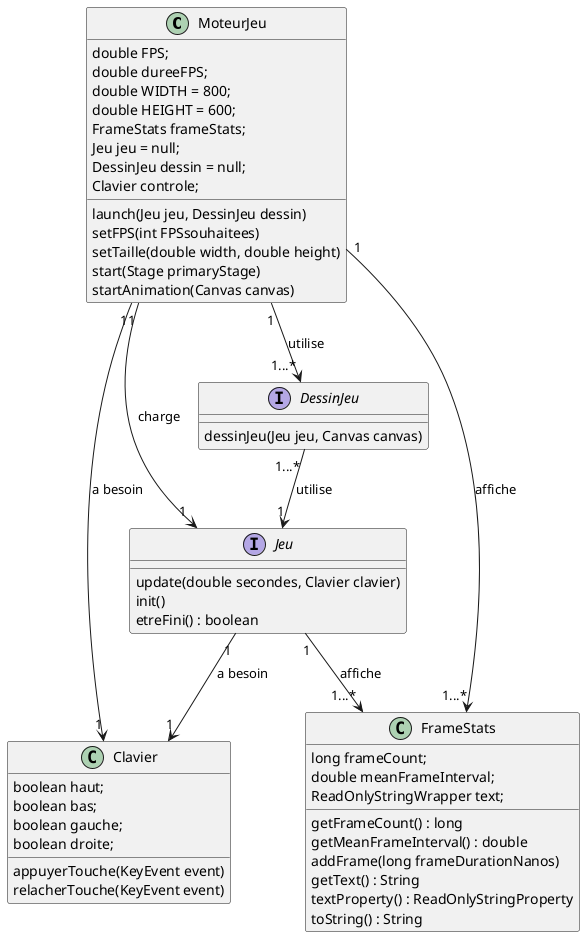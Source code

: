 @startuml
'https://plantuml.com/class-diagram

'relations interclasses
MoteurJeu "1" --> "1" Jeu : charge
MoteurJeu "1" --> "1...*" DessinJeu : utilise
MoteurJeu "1" --> "1" Clavier : a besoin
MoteurJeu "1" --> "1...*" FrameStats : affiche
DessinJeu "1...*" --> "1" Jeu : utilise
Jeu "1" --> "1" Clavier : a besoin
Jeu "1" --> "1...*" FrameStats : affiche

'blocs de classes

class Clavier {
boolean haut;
boolean bas;
boolean gauche;
boolean droite;
appuyerTouche(KeyEvent event)
relacherTouche(KeyEvent event)
}

class FrameStats {
long frameCount;
double meanFrameInterval;
ReadOnlyStringWrapper text;
getFrameCount() : long
getMeanFrameInterval() : double
addFrame(long frameDurationNanos)
getText() : String
textProperty() : ReadOnlyStringProperty
toString() : String
}

class MoteurJeu {
double FPS;
double dureeFPS;
double WIDTH = 800;
double HEIGHT = 600;
FrameStats frameStats;
Jeu jeu = null;
DessinJeu dessin = null;
Clavier controle;
launch(Jeu jeu, DessinJeu dessin)
setFPS(int FPSsouhaitees)
setTaille(double width, double height)
start(Stage primaryStage)
startAnimation(Canvas canvas)
}

interface DessinJeu {
dessinJeu(Jeu jeu, Canvas canvas)
}

interface Jeu {
update(double secondes, Clavier clavier)
init()
etreFini() : boolean
}

@enduml